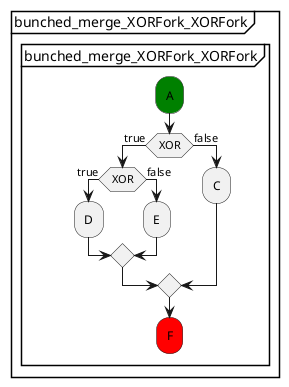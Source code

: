 @startuml
partition "bunched_merge_XORFork_XORFork" {
    group "bunched_merge_XORFork_XORFork"
        #green:A;
        if (XOR) then (true)
            if (XOR) then (true)
                :D;
            else (false)
                :E;
            endif
        else (false)
            :C;
        endif
        #red:F;
    end group
}
@enduml